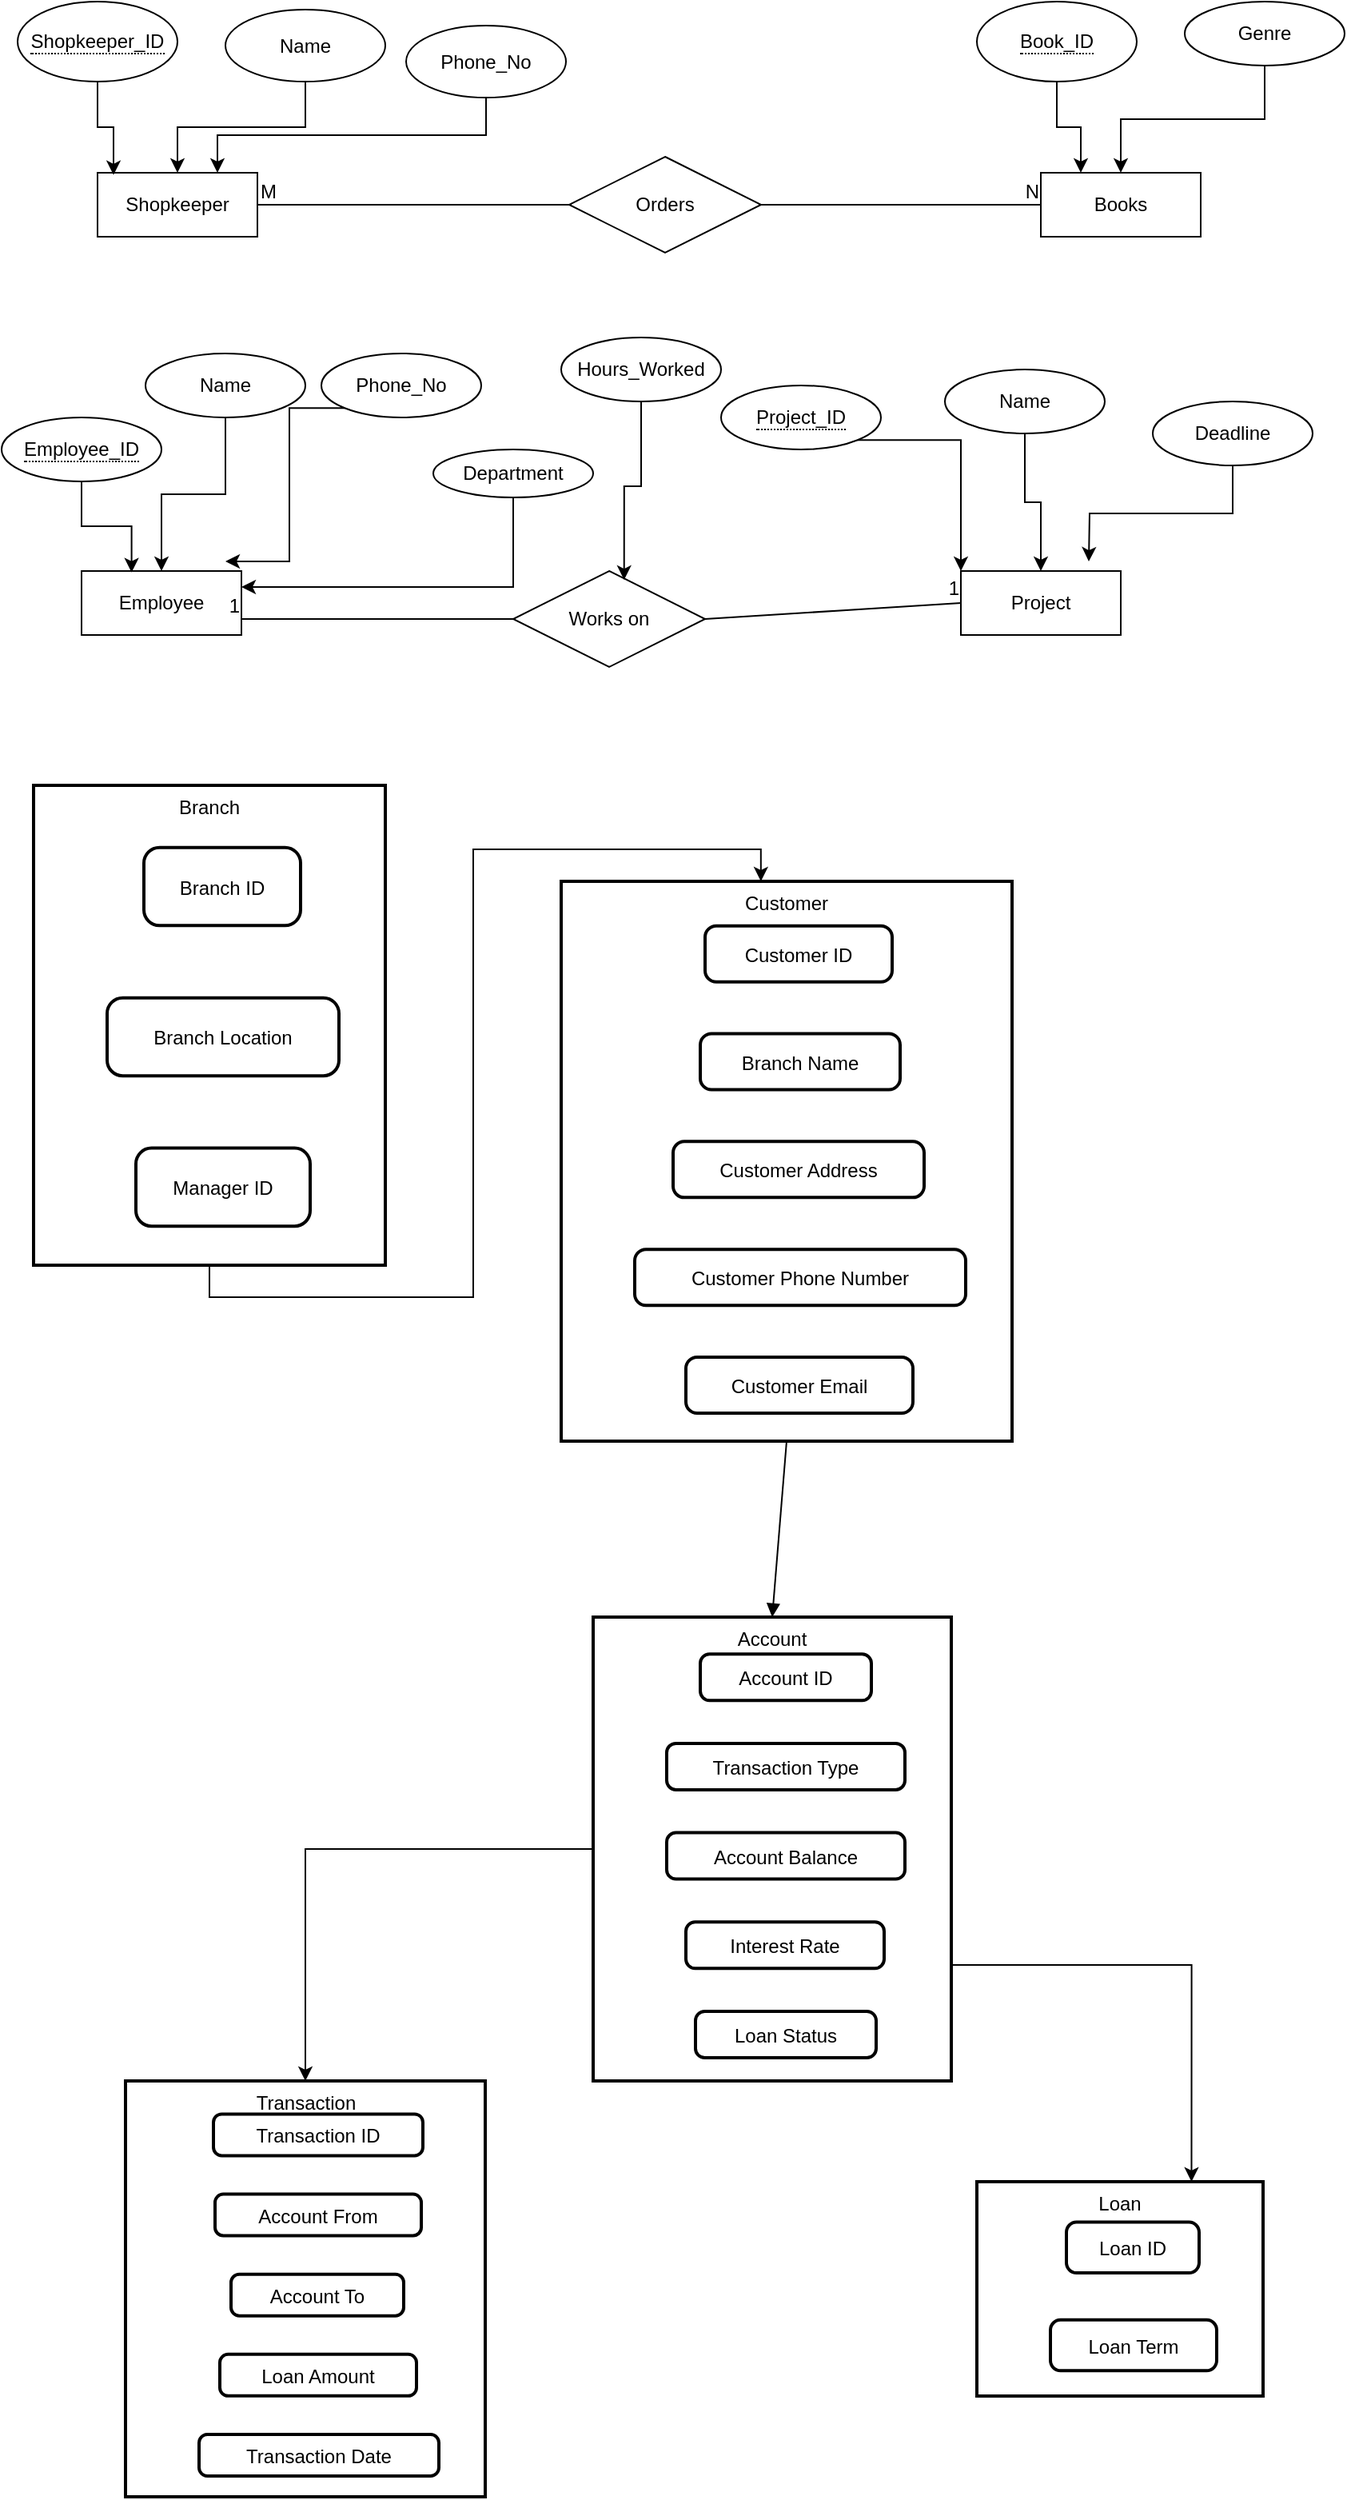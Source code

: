 <mxfile version="26.0.15">
  <diagram id="R2lEEEUBdFMjLlhIrx00" name="Page-1">
    <mxGraphModel dx="1165" dy="514" grid="1" gridSize="10" guides="1" tooltips="1" connect="1" arrows="1" fold="1" page="1" pageScale="1" pageWidth="850" pageHeight="1100" math="0" shadow="0" extFonts="Permanent Marker^https://fonts.googleapis.com/css?family=Permanent+Marker">
      <root>
        <mxCell id="0" />
        <mxCell id="1" parent="0" />
        <mxCell id="5TAWwWppFLTeb1Iua5rg-2" value="Shopkeeper" style="whiteSpace=wrap;html=1;align=center;" vertex="1" parent="1">
          <mxGeometry x="60" y="167" width="100" height="40" as="geometry" />
        </mxCell>
        <mxCell id="5TAWwWppFLTeb1Iua5rg-3" value="Books" style="whiteSpace=wrap;html=1;align=center;" vertex="1" parent="1">
          <mxGeometry x="650" y="167" width="100" height="40" as="geometry" />
        </mxCell>
        <mxCell id="5TAWwWppFLTeb1Iua5rg-12" value="" style="endArrow=none;html=1;rounded=0;exitX=1;exitY=0.5;exitDx=0;exitDy=0;entryX=0;entryY=0.5;entryDx=0;entryDy=0;" edge="1" parent="1" source="5TAWwWppFLTeb1Iua5rg-6" target="5TAWwWppFLTeb1Iua5rg-3">
          <mxGeometry relative="1" as="geometry">
            <mxPoint x="390" y="57" as="sourcePoint" />
            <mxPoint x="650" y="187" as="targetPoint" />
            <Array as="points" />
          </mxGeometry>
        </mxCell>
        <mxCell id="5TAWwWppFLTeb1Iua5rg-14" value="N" style="resizable=0;html=1;whiteSpace=wrap;align=right;verticalAlign=bottom;" connectable="0" vertex="1" parent="5TAWwWppFLTeb1Iua5rg-12">
          <mxGeometry x="1" relative="1" as="geometry" />
        </mxCell>
        <mxCell id="5TAWwWppFLTeb1Iua5rg-15" value="" style="endArrow=none;html=1;rounded=0;exitX=1;exitY=0.5;exitDx=0;exitDy=0;entryX=0;entryY=0.5;entryDx=0;entryDy=0;" edge="1" parent="1" source="5TAWwWppFLTeb1Iua5rg-2" target="5TAWwWppFLTeb1Iua5rg-6">
          <mxGeometry relative="1" as="geometry">
            <mxPoint x="170" y="187" as="sourcePoint" />
            <mxPoint x="550" y="187" as="targetPoint" />
            <Array as="points" />
          </mxGeometry>
        </mxCell>
        <mxCell id="5TAWwWppFLTeb1Iua5rg-16" value="M" style="resizable=0;html=1;whiteSpace=wrap;align=left;verticalAlign=bottom;" connectable="0" vertex="1" parent="5TAWwWppFLTeb1Iua5rg-15">
          <mxGeometry x="-1" relative="1" as="geometry" />
        </mxCell>
        <mxCell id="5TAWwWppFLTeb1Iua5rg-6" value="Orders" style="shape=rhombus;perimeter=rhombusPerimeter;whiteSpace=wrap;html=1;align=center;" vertex="1" parent="1">
          <mxGeometry x="355" y="157" width="120" height="60" as="geometry" />
        </mxCell>
        <mxCell id="5TAWwWppFLTeb1Iua5rg-18" value="&lt;span style=&quot;border-bottom: 1px dotted&quot;&gt;Shopkeeper_ID&lt;/span&gt;" style="ellipse;whiteSpace=wrap;html=1;align=center;" vertex="1" parent="1">
          <mxGeometry x="10" y="60" width="100" height="50" as="geometry" />
        </mxCell>
        <mxCell id="5TAWwWppFLTeb1Iua5rg-19" style="edgeStyle=orthogonalEdgeStyle;rounded=0;orthogonalLoop=1;jettySize=auto;html=1;exitX=0.5;exitY=1;exitDx=0;exitDy=0;entryX=0.1;entryY=0.035;entryDx=0;entryDy=0;entryPerimeter=0;" edge="1" parent="1" source="5TAWwWppFLTeb1Iua5rg-18" target="5TAWwWppFLTeb1Iua5rg-2">
          <mxGeometry relative="1" as="geometry" />
        </mxCell>
        <mxCell id="5TAWwWppFLTeb1Iua5rg-21" style="edgeStyle=orthogonalEdgeStyle;rounded=0;orthogonalLoop=1;jettySize=auto;html=1;exitX=0.5;exitY=1;exitDx=0;exitDy=0;entryX=0.25;entryY=0;entryDx=0;entryDy=0;" edge="1" parent="1" source="5TAWwWppFLTeb1Iua5rg-20" target="5TAWwWppFLTeb1Iua5rg-3">
          <mxGeometry relative="1" as="geometry" />
        </mxCell>
        <mxCell id="5TAWwWppFLTeb1Iua5rg-20" value="&lt;span style=&quot;border-bottom: 1px dotted&quot;&gt;Book_ID&lt;/span&gt;" style="ellipse;whiteSpace=wrap;html=1;align=center;" vertex="1" parent="1">
          <mxGeometry x="610" y="60" width="100" height="50" as="geometry" />
        </mxCell>
        <mxCell id="5TAWwWppFLTeb1Iua5rg-23" style="edgeStyle=orthogonalEdgeStyle;rounded=0;orthogonalLoop=1;jettySize=auto;html=1;exitX=0.5;exitY=1;exitDx=0;exitDy=0;entryX=0.5;entryY=0;entryDx=0;entryDy=0;" edge="1" parent="1" source="5TAWwWppFLTeb1Iua5rg-22" target="5TAWwWppFLTeb1Iua5rg-2">
          <mxGeometry relative="1" as="geometry">
            <mxPoint x="70" y="170" as="targetPoint" />
          </mxGeometry>
        </mxCell>
        <mxCell id="5TAWwWppFLTeb1Iua5rg-22" value="Name" style="ellipse;whiteSpace=wrap;html=1;align=center;" vertex="1" parent="1">
          <mxGeometry x="140" y="65" width="100" height="45" as="geometry" />
        </mxCell>
        <mxCell id="5TAWwWppFLTeb1Iua5rg-25" style="edgeStyle=orthogonalEdgeStyle;rounded=0;orthogonalLoop=1;jettySize=auto;html=1;exitX=0.5;exitY=1;exitDx=0;exitDy=0;entryX=0.75;entryY=0;entryDx=0;entryDy=0;" edge="1" parent="1" source="5TAWwWppFLTeb1Iua5rg-24" target="5TAWwWppFLTeb1Iua5rg-2">
          <mxGeometry relative="1" as="geometry" />
        </mxCell>
        <mxCell id="5TAWwWppFLTeb1Iua5rg-24" value="Phone_No" style="ellipse;whiteSpace=wrap;html=1;align=center;" vertex="1" parent="1">
          <mxGeometry x="253" y="75" width="100" height="45" as="geometry" />
        </mxCell>
        <mxCell id="5TAWwWppFLTeb1Iua5rg-27" style="edgeStyle=orthogonalEdgeStyle;rounded=0;orthogonalLoop=1;jettySize=auto;html=1;exitX=0.5;exitY=1;exitDx=0;exitDy=0;" edge="1" parent="1" source="5TAWwWppFLTeb1Iua5rg-26" target="5TAWwWppFLTeb1Iua5rg-3">
          <mxGeometry relative="1" as="geometry" />
        </mxCell>
        <mxCell id="5TAWwWppFLTeb1Iua5rg-26" value="Genre" style="ellipse;whiteSpace=wrap;html=1;align=center;" vertex="1" parent="1">
          <mxGeometry x="740" y="60" width="100" height="40" as="geometry" />
        </mxCell>
        <mxCell id="5TAWwWppFLTeb1Iua5rg-29" value="Employee" style="whiteSpace=wrap;html=1;align=center;" vertex="1" parent="1">
          <mxGeometry x="50" y="416" width="100" height="40" as="geometry" />
        </mxCell>
        <mxCell id="5TAWwWppFLTeb1Iua5rg-30" value="Project" style="whiteSpace=wrap;html=1;align=center;" vertex="1" parent="1">
          <mxGeometry x="600" y="416" width="100" height="40" as="geometry" />
        </mxCell>
        <mxCell id="5TAWwWppFLTeb1Iua5rg-32" value="" style="endArrow=none;html=1;rounded=0;exitX=1;exitY=0.5;exitDx=0;exitDy=0;entryX=0;entryY=0.5;entryDx=0;entryDy=0;" edge="1" parent="1" source="5TAWwWppFLTeb1Iua5rg-34" target="5TAWwWppFLTeb1Iua5rg-30">
          <mxGeometry relative="1" as="geometry">
            <mxPoint x="210" y="434.89" as="sourcePoint" />
            <mxPoint x="370" y="434.89" as="targetPoint" />
          </mxGeometry>
        </mxCell>
        <mxCell id="5TAWwWppFLTeb1Iua5rg-33" value="1" style="resizable=0;html=1;whiteSpace=wrap;align=right;verticalAlign=bottom;" connectable="0" vertex="1" parent="5TAWwWppFLTeb1Iua5rg-32">
          <mxGeometry x="1" relative="1" as="geometry" />
        </mxCell>
        <mxCell id="5TAWwWppFLTeb1Iua5rg-34" value="Works on" style="shape=rhombus;perimeter=rhombusPerimeter;whiteSpace=wrap;html=1;align=center;" vertex="1" parent="1">
          <mxGeometry x="320" y="416" width="120" height="60" as="geometry" />
        </mxCell>
        <mxCell id="5TAWwWppFLTeb1Iua5rg-37" value="&lt;span style=&quot;border-bottom: 1px dotted&quot;&gt;Employee_ID&lt;/span&gt;" style="ellipse;whiteSpace=wrap;html=1;align=center;" vertex="1" parent="1">
          <mxGeometry y="320" width="100" height="40" as="geometry" />
        </mxCell>
        <mxCell id="5TAWwWppFLTeb1Iua5rg-51" style="edgeStyle=orthogonalEdgeStyle;rounded=0;orthogonalLoop=1;jettySize=auto;html=1;exitX=1;exitY=1;exitDx=0;exitDy=0;entryX=0;entryY=0;entryDx=0;entryDy=0;" edge="1" parent="1" source="5TAWwWppFLTeb1Iua5rg-38" target="5TAWwWppFLTeb1Iua5rg-30">
          <mxGeometry relative="1" as="geometry" />
        </mxCell>
        <mxCell id="5TAWwWppFLTeb1Iua5rg-38" value="&lt;span style=&quot;border-bottom: 1px dotted&quot;&gt;Project_ID&lt;/span&gt;" style="ellipse;whiteSpace=wrap;html=1;align=center;" vertex="1" parent="1">
          <mxGeometry x="450" y="300" width="100" height="40" as="geometry" />
        </mxCell>
        <mxCell id="5TAWwWppFLTeb1Iua5rg-45" style="edgeStyle=orthogonalEdgeStyle;rounded=0;orthogonalLoop=1;jettySize=auto;html=1;exitX=0.5;exitY=1;exitDx=0;exitDy=0;entryX=0.5;entryY=0;entryDx=0;entryDy=0;" edge="1" parent="1" source="5TAWwWppFLTeb1Iua5rg-40" target="5TAWwWppFLTeb1Iua5rg-29">
          <mxGeometry relative="1" as="geometry" />
        </mxCell>
        <mxCell id="5TAWwWppFLTeb1Iua5rg-40" value="Name" style="ellipse;whiteSpace=wrap;html=1;align=center;" vertex="1" parent="1">
          <mxGeometry x="90" y="280" width="100" height="40" as="geometry" />
        </mxCell>
        <mxCell id="5TAWwWppFLTeb1Iua5rg-46" style="edgeStyle=orthogonalEdgeStyle;rounded=0;orthogonalLoop=1;jettySize=auto;html=1;exitX=0;exitY=1;exitDx=0;exitDy=0;" edge="1" parent="1" source="5TAWwWppFLTeb1Iua5rg-42">
          <mxGeometry relative="1" as="geometry">
            <mxPoint x="140" y="410" as="targetPoint" />
            <Array as="points">
              <mxPoint x="180" y="314" />
              <mxPoint x="180" y="410" />
            </Array>
          </mxGeometry>
        </mxCell>
        <mxCell id="5TAWwWppFLTeb1Iua5rg-42" value="Phone_No" style="ellipse;whiteSpace=wrap;html=1;align=center;" vertex="1" parent="1">
          <mxGeometry x="200" y="280" width="100" height="40" as="geometry" />
        </mxCell>
        <mxCell id="5TAWwWppFLTeb1Iua5rg-47" style="edgeStyle=orthogonalEdgeStyle;rounded=0;orthogonalLoop=1;jettySize=auto;html=1;exitX=0.5;exitY=1;exitDx=0;exitDy=0;entryX=1;entryY=0.25;entryDx=0;entryDy=0;" edge="1" parent="1" source="5TAWwWppFLTeb1Iua5rg-43" target="5TAWwWppFLTeb1Iua5rg-29">
          <mxGeometry relative="1" as="geometry" />
        </mxCell>
        <mxCell id="5TAWwWppFLTeb1Iua5rg-43" value="Department" style="ellipse;whiteSpace=wrap;html=1;align=center;" vertex="1" parent="1">
          <mxGeometry x="270" y="340" width="100" height="30" as="geometry" />
        </mxCell>
        <mxCell id="5TAWwWppFLTeb1Iua5rg-50" value="" style="edgeStyle=orthogonalEdgeStyle;rounded=0;orthogonalLoop=1;jettySize=auto;html=1;" edge="1" parent="1" source="5TAWwWppFLTeb1Iua5rg-48" target="5TAWwWppFLTeb1Iua5rg-30">
          <mxGeometry relative="1" as="geometry" />
        </mxCell>
        <mxCell id="5TAWwWppFLTeb1Iua5rg-48" value="Name" style="ellipse;whiteSpace=wrap;html=1;align=center;" vertex="1" parent="1">
          <mxGeometry x="590" y="290" width="100" height="40" as="geometry" />
        </mxCell>
        <mxCell id="5TAWwWppFLTeb1Iua5rg-53" style="edgeStyle=orthogonalEdgeStyle;rounded=0;orthogonalLoop=1;jettySize=auto;html=1;exitX=0.5;exitY=1;exitDx=0;exitDy=0;" edge="1" parent="1" source="5TAWwWppFLTeb1Iua5rg-52">
          <mxGeometry relative="1" as="geometry">
            <mxPoint x="680" y="410" as="targetPoint" />
          </mxGeometry>
        </mxCell>
        <mxCell id="5TAWwWppFLTeb1Iua5rg-52" value="Deadline" style="ellipse;whiteSpace=wrap;html=1;align=center;" vertex="1" parent="1">
          <mxGeometry x="720" y="310" width="100" height="40" as="geometry" />
        </mxCell>
        <mxCell id="5TAWwWppFLTeb1Iua5rg-54" value="Hours_Worked" style="ellipse;whiteSpace=wrap;html=1;align=center;" vertex="1" parent="1">
          <mxGeometry x="350" y="270" width="100" height="40" as="geometry" />
        </mxCell>
        <mxCell id="5TAWwWppFLTeb1Iua5rg-57" style="edgeStyle=orthogonalEdgeStyle;rounded=0;orthogonalLoop=1;jettySize=auto;html=1;exitX=0.5;exitY=1;exitDx=0;exitDy=0;entryX=0.578;entryY=0.092;entryDx=0;entryDy=0;entryPerimeter=0;" edge="1" parent="1" source="5TAWwWppFLTeb1Iua5rg-54" target="5TAWwWppFLTeb1Iua5rg-34">
          <mxGeometry relative="1" as="geometry" />
        </mxCell>
        <mxCell id="5TAWwWppFLTeb1Iua5rg-59" value="Branch" style="whiteSpace=wrap;strokeWidth=2;verticalAlign=top;" vertex="1" parent="1">
          <mxGeometry x="20" y="550" width="220" height="300" as="geometry" />
        </mxCell>
        <mxCell id="5TAWwWppFLTeb1Iua5rg-60" value="Branch ID" style="rounded=1;arcSize=20;strokeWidth=2" vertex="1" parent="5TAWwWppFLTeb1Iua5rg-59">
          <mxGeometry x="69" y="38.855" width="98" height="48.795" as="geometry" />
        </mxCell>
        <mxCell id="5TAWwWppFLTeb1Iua5rg-61" value="Branch Location" style="rounded=1;arcSize=20;strokeWidth=2" vertex="1" parent="5TAWwWppFLTeb1Iua5rg-59">
          <mxGeometry x="46" y="132.831" width="145" height="48.795" as="geometry" />
        </mxCell>
        <mxCell id="5TAWwWppFLTeb1Iua5rg-62" value="Manager ID" style="rounded=1;arcSize=20;strokeWidth=2" vertex="1" parent="5TAWwWppFLTeb1Iua5rg-59">
          <mxGeometry x="64" y="226.807" width="109" height="48.795" as="geometry" />
        </mxCell>
        <mxCell id="5TAWwWppFLTeb1Iua5rg-68" value="Loan" style="whiteSpace=wrap;strokeWidth=2;verticalAlign=top;" vertex="1" parent="1">
          <mxGeometry x="610" y="1423" width="179" height="134" as="geometry" />
        </mxCell>
        <mxCell id="5TAWwWppFLTeb1Iua5rg-69" value="Loan ID" style="rounded=1;arcSize=20;strokeWidth=2" vertex="1" parent="5TAWwWppFLTeb1Iua5rg-68">
          <mxGeometry x="56" y="25.272" width="83" height="31.737" as="geometry" />
        </mxCell>
        <mxCell id="5TAWwWppFLTeb1Iua5rg-70" value="Loan Term" style="rounded=1;arcSize=20;strokeWidth=2" vertex="1" parent="5TAWwWppFLTeb1Iua5rg-68">
          <mxGeometry x="46" y="86.395" width="104" height="31.737" as="geometry" />
        </mxCell>
        <mxCell id="5TAWwWppFLTeb1Iua5rg-71" value="Transaction" style="whiteSpace=wrap;strokeWidth=2;verticalAlign=top;" vertex="1" parent="1">
          <mxGeometry x="77.5" y="1360" width="225" height="260" as="geometry" />
        </mxCell>
        <mxCell id="5TAWwWppFLTeb1Iua5rg-72" value="Transaction ID" style="rounded=1;arcSize=20;strokeWidth=2" vertex="1" parent="5TAWwWppFLTeb1Iua5rg-71">
          <mxGeometry x="55" y="20.704" width="131" height="26" as="geometry" />
        </mxCell>
        <mxCell id="5TAWwWppFLTeb1Iua5rg-73" value="Account From" style="rounded=1;arcSize=20;strokeWidth=2" vertex="1" parent="5TAWwWppFLTeb1Iua5rg-71">
          <mxGeometry x="56" y="70.778" width="129" height="26" as="geometry" />
        </mxCell>
        <mxCell id="5TAWwWppFLTeb1Iua5rg-74" value="Account To" style="rounded=1;arcSize=20;strokeWidth=2" vertex="1" parent="5TAWwWppFLTeb1Iua5rg-71">
          <mxGeometry x="66" y="120.852" width="108" height="26" as="geometry" />
        </mxCell>
        <mxCell id="5TAWwWppFLTeb1Iua5rg-75" value="Loan Amount" style="rounded=1;arcSize=20;strokeWidth=2" vertex="1" parent="5TAWwWppFLTeb1Iua5rg-71">
          <mxGeometry x="59" y="170.926" width="123" height="26" as="geometry" />
        </mxCell>
        <mxCell id="5TAWwWppFLTeb1Iua5rg-76" value="Transaction Date" style="rounded=1;arcSize=20;strokeWidth=2" vertex="1" parent="5TAWwWppFLTeb1Iua5rg-71">
          <mxGeometry x="46" y="221" width="150" height="26" as="geometry" />
        </mxCell>
        <mxCell id="5TAWwWppFLTeb1Iua5rg-98" style="edgeStyle=orthogonalEdgeStyle;rounded=0;orthogonalLoop=1;jettySize=auto;html=1;exitX=0;exitY=0.5;exitDx=0;exitDy=0;entryX=0.5;entryY=0;entryDx=0;entryDy=0;" edge="1" parent="1" source="5TAWwWppFLTeb1Iua5rg-77" target="5TAWwWppFLTeb1Iua5rg-71">
          <mxGeometry relative="1" as="geometry" />
        </mxCell>
        <mxCell id="5TAWwWppFLTeb1Iua5rg-99" style="edgeStyle=orthogonalEdgeStyle;rounded=0;orthogonalLoop=1;jettySize=auto;html=1;exitX=1;exitY=0.75;exitDx=0;exitDy=0;entryX=0.75;entryY=0;entryDx=0;entryDy=0;" edge="1" parent="1" source="5TAWwWppFLTeb1Iua5rg-77" target="5TAWwWppFLTeb1Iua5rg-68">
          <mxGeometry relative="1" as="geometry">
            <mxPoint x="730" y="1410" as="targetPoint" />
          </mxGeometry>
        </mxCell>
        <mxCell id="5TAWwWppFLTeb1Iua5rg-77" value="Account" style="whiteSpace=wrap;strokeWidth=2;verticalAlign=top;" vertex="1" parent="1">
          <mxGeometry x="370" y="1070" width="224" height="290" as="geometry" />
        </mxCell>
        <mxCell id="5TAWwWppFLTeb1Iua5rg-78" value="Account ID" style="rounded=1;arcSize=20;strokeWidth=2" vertex="1" parent="5TAWwWppFLTeb1Iua5rg-77">
          <mxGeometry x="67" y="23.093" width="107" height="29.0" as="geometry" />
        </mxCell>
        <mxCell id="5TAWwWppFLTeb1Iua5rg-79" value="Transaction Type" style="rounded=1;arcSize=20;strokeWidth=2" vertex="1" parent="5TAWwWppFLTeb1Iua5rg-77">
          <mxGeometry x="46" y="78.944" width="149" height="29.0" as="geometry" />
        </mxCell>
        <mxCell id="5TAWwWppFLTeb1Iua5rg-80" value="Account Balance" style="rounded=1;arcSize=20;strokeWidth=2" vertex="1" parent="5TAWwWppFLTeb1Iua5rg-77">
          <mxGeometry x="46" y="134.796" width="149" height="29.0" as="geometry" />
        </mxCell>
        <mxCell id="5TAWwWppFLTeb1Iua5rg-81" value="Interest Rate" style="rounded=1;arcSize=20;strokeWidth=2" vertex="1" parent="5TAWwWppFLTeb1Iua5rg-77">
          <mxGeometry x="58" y="190.648" width="124" height="29.0" as="geometry" />
        </mxCell>
        <mxCell id="5TAWwWppFLTeb1Iua5rg-82" value="Loan Status" style="rounded=1;arcSize=20;strokeWidth=2" vertex="1" parent="5TAWwWppFLTeb1Iua5rg-77">
          <mxGeometry x="64" y="246.5" width="113" height="29.0" as="geometry" />
        </mxCell>
        <mxCell id="5TAWwWppFLTeb1Iua5rg-83" value="Customer" style="whiteSpace=wrap;strokeWidth=2;verticalAlign=top;" vertex="1" parent="1">
          <mxGeometry x="350" y="610" width="282" height="350" as="geometry" />
        </mxCell>
        <mxCell id="5TAWwWppFLTeb1Iua5rg-84" value="Customer ID" style="rounded=1;arcSize=20;strokeWidth=2" vertex="1" parent="5TAWwWppFLTeb1Iua5rg-83">
          <mxGeometry x="90" y="27.87" width="117" height="35" as="geometry" />
        </mxCell>
        <mxCell id="5TAWwWppFLTeb1Iua5rg-85" value="Branch Name" style="rounded=1;arcSize=20;strokeWidth=2" vertex="1" parent="5TAWwWppFLTeb1Iua5rg-83">
          <mxGeometry x="87" y="95.278" width="125" height="35" as="geometry" />
        </mxCell>
        <mxCell id="5TAWwWppFLTeb1Iua5rg-86" value="Customer Address" style="rounded=1;arcSize=20;strokeWidth=2" vertex="1" parent="5TAWwWppFLTeb1Iua5rg-83">
          <mxGeometry x="70" y="162.685" width="157" height="35" as="geometry" />
        </mxCell>
        <mxCell id="5TAWwWppFLTeb1Iua5rg-87" value="Customer Phone Number" style="rounded=1;arcSize=20;strokeWidth=2" vertex="1" parent="5TAWwWppFLTeb1Iua5rg-83">
          <mxGeometry x="46" y="230.093" width="207" height="35" as="geometry" />
        </mxCell>
        <mxCell id="5TAWwWppFLTeb1Iua5rg-88" value="Customer Email" style="rounded=1;arcSize=20;strokeWidth=2" vertex="1" parent="5TAWwWppFLTeb1Iua5rg-83">
          <mxGeometry x="78" y="297.5" width="142" height="35" as="geometry" />
        </mxCell>
        <mxCell id="5TAWwWppFLTeb1Iua5rg-89" value="" style="curved=1;startArrow=none;endArrow=block;exitX=0.5;exitY=1;entryX=0.5;entryY=0;rounded=0;" edge="1" parent="1" source="5TAWwWppFLTeb1Iua5rg-83" target="5TAWwWppFLTeb1Iua5rg-77">
          <mxGeometry relative="1" as="geometry">
            <Array as="points" />
          </mxGeometry>
        </mxCell>
        <mxCell id="5TAWwWppFLTeb1Iua5rg-93" style="edgeStyle=orthogonalEdgeStyle;rounded=0;orthogonalLoop=1;jettySize=auto;html=1;exitX=0.5;exitY=1;exitDx=0;exitDy=0;entryX=0.313;entryY=0.021;entryDx=0;entryDy=0;entryPerimeter=0;" edge="1" parent="1" source="5TAWwWppFLTeb1Iua5rg-37" target="5TAWwWppFLTeb1Iua5rg-29">
          <mxGeometry relative="1" as="geometry" />
        </mxCell>
        <mxCell id="5TAWwWppFLTeb1Iua5rg-94" value="" style="endArrow=none;html=1;rounded=0;exitX=0;exitY=0.5;exitDx=0;exitDy=0;entryX=1;entryY=0.75;entryDx=0;entryDy=0;" edge="1" parent="1" source="5TAWwWppFLTeb1Iua5rg-34" target="5TAWwWppFLTeb1Iua5rg-29">
          <mxGeometry relative="1" as="geometry">
            <mxPoint x="450" y="446" as="sourcePoint" />
            <mxPoint x="190" y="460" as="targetPoint" />
          </mxGeometry>
        </mxCell>
        <mxCell id="5TAWwWppFLTeb1Iua5rg-95" value="1" style="resizable=0;html=1;whiteSpace=wrap;align=right;verticalAlign=bottom;" connectable="0" vertex="1" parent="5TAWwWppFLTeb1Iua5rg-94">
          <mxGeometry x="1" relative="1" as="geometry" />
        </mxCell>
        <mxCell id="5TAWwWppFLTeb1Iua5rg-96" style="edgeStyle=orthogonalEdgeStyle;rounded=0;orthogonalLoop=1;jettySize=auto;html=1;exitX=0.5;exitY=1;exitDx=0;exitDy=0;entryX=0.443;entryY=0;entryDx=0;entryDy=0;entryPerimeter=0;" edge="1" parent="1" source="5TAWwWppFLTeb1Iua5rg-59" target="5TAWwWppFLTeb1Iua5rg-83">
          <mxGeometry relative="1" as="geometry" />
        </mxCell>
      </root>
    </mxGraphModel>
  </diagram>
</mxfile>
